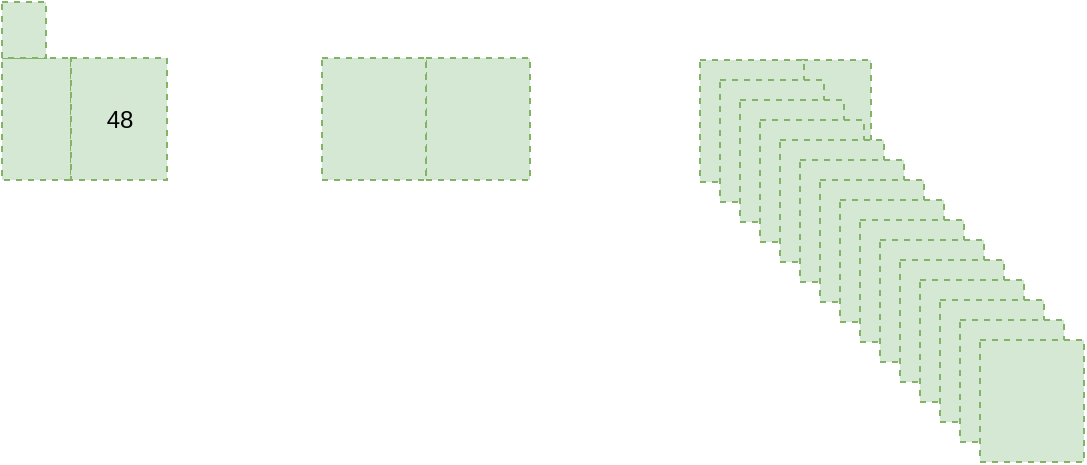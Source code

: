 <mxfile version="24.7.6">
  <diagram name="Page-1" id="lltRGpPVIRptGEJYeK86">
    <mxGraphModel dx="764" dy="705" grid="1" gridSize="10" guides="1" tooltips="1" connect="1" arrows="1" fold="1" page="1" pageScale="1" pageWidth="1654" pageHeight="1169" math="0" shadow="0">
      <root>
        <mxCell id="0" />
        <mxCell id="1" parent="0" />
        <mxCell id="G2j1dsDUAREEpZk3gJsj-1" value="" style="rounded=0;whiteSpace=wrap;html=1;fillColor=#d5e8d4;strokeColor=#82b366;dashed=1;" vertex="1" parent="1">
          <mxGeometry x="440" y="100" width="34.5" height="61" as="geometry" />
        </mxCell>
        <mxCell id="G2j1dsDUAREEpZk3gJsj-2" value="" style="rounded=0;whiteSpace=wrap;html=1;fillColor=#d5e8d4;strokeColor=#82b366;dashed=1;" vertex="1" parent="1">
          <mxGeometry x="389" y="100" width="52" height="61" as="geometry" />
        </mxCell>
        <mxCell id="G2j1dsDUAREEpZk3gJsj-3" value="" style="rounded=0;whiteSpace=wrap;html=1;fillColor=#d5e8d4;strokeColor=#82b366;dashed=1;" vertex="1" parent="1">
          <mxGeometry x="40" y="99" width="34.5" height="61" as="geometry" />
        </mxCell>
        <mxCell id="G2j1dsDUAREEpZk3gJsj-4" value="" style="rounded=0;whiteSpace=wrap;html=1;fillColor=#d5e8d4;strokeColor=#82b366;dashed=1;" vertex="1" parent="1">
          <mxGeometry x="40" y="71" width="22" height="28" as="geometry" />
        </mxCell>
        <mxCell id="G2j1dsDUAREEpZk3gJsj-5" value="" style="rounded=0;whiteSpace=wrap;html=1;fillColor=#d5e8d4;strokeColor=#82b366;dashed=1;" vertex="1" parent="1">
          <mxGeometry x="399" y="110" width="52" height="61" as="geometry" />
        </mxCell>
        <mxCell id="G2j1dsDUAREEpZk3gJsj-6" value="" style="rounded=0;whiteSpace=wrap;html=1;fillColor=#d5e8d4;strokeColor=#82b366;dashed=1;" vertex="1" parent="1">
          <mxGeometry x="409" y="120" width="52" height="61" as="geometry" />
        </mxCell>
        <mxCell id="G2j1dsDUAREEpZk3gJsj-7" value="" style="rounded=0;whiteSpace=wrap;html=1;fillColor=#d5e8d4;strokeColor=#82b366;dashed=1;" vertex="1" parent="1">
          <mxGeometry x="419" y="130" width="52" height="61" as="geometry" />
        </mxCell>
        <mxCell id="G2j1dsDUAREEpZk3gJsj-8" value="" style="rounded=0;whiteSpace=wrap;html=1;fillColor=#d5e8d4;strokeColor=#82b366;dashed=1;" vertex="1" parent="1">
          <mxGeometry x="429" y="140" width="52" height="61" as="geometry" />
        </mxCell>
        <mxCell id="G2j1dsDUAREEpZk3gJsj-9" value="" style="rounded=0;whiteSpace=wrap;html=1;fillColor=#d5e8d4;strokeColor=#82b366;dashed=1;" vertex="1" parent="1">
          <mxGeometry x="439" y="150" width="52" height="61" as="geometry" />
        </mxCell>
        <mxCell id="G2j1dsDUAREEpZk3gJsj-10" value="" style="rounded=0;whiteSpace=wrap;html=1;fillColor=#d5e8d4;strokeColor=#82b366;dashed=1;" vertex="1" parent="1">
          <mxGeometry x="449" y="160" width="52" height="61" as="geometry" />
        </mxCell>
        <mxCell id="G2j1dsDUAREEpZk3gJsj-11" value="" style="rounded=0;whiteSpace=wrap;html=1;fillColor=#d5e8d4;strokeColor=#82b366;dashed=1;" vertex="1" parent="1">
          <mxGeometry x="459" y="170" width="52" height="61" as="geometry" />
        </mxCell>
        <mxCell id="G2j1dsDUAREEpZk3gJsj-12" value="" style="rounded=0;whiteSpace=wrap;html=1;fillColor=#d5e8d4;strokeColor=#82b366;dashed=1;" vertex="1" parent="1">
          <mxGeometry x="469" y="180" width="52" height="61" as="geometry" />
        </mxCell>
        <mxCell id="G2j1dsDUAREEpZk3gJsj-13" value="" style="rounded=0;whiteSpace=wrap;html=1;fillColor=#d5e8d4;strokeColor=#82b366;dashed=1;" vertex="1" parent="1">
          <mxGeometry x="479" y="190" width="52" height="61" as="geometry" />
        </mxCell>
        <mxCell id="G2j1dsDUAREEpZk3gJsj-14" value="" style="rounded=0;whiteSpace=wrap;html=1;fillColor=#d5e8d4;strokeColor=#82b366;dashed=1;" vertex="1" parent="1">
          <mxGeometry x="489" y="200" width="52" height="61" as="geometry" />
        </mxCell>
        <mxCell id="G2j1dsDUAREEpZk3gJsj-15" value="" style="rounded=0;whiteSpace=wrap;html=1;fillColor=#d5e8d4;strokeColor=#82b366;dashed=1;" vertex="1" parent="1">
          <mxGeometry x="499" y="210" width="52" height="61" as="geometry" />
        </mxCell>
        <mxCell id="G2j1dsDUAREEpZk3gJsj-16" value="" style="rounded=0;whiteSpace=wrap;html=1;fillColor=#d5e8d4;strokeColor=#82b366;dashed=1;" vertex="1" parent="1">
          <mxGeometry x="509" y="220" width="52" height="61" as="geometry" />
        </mxCell>
        <mxCell id="G2j1dsDUAREEpZk3gJsj-17" value="" style="rounded=0;whiteSpace=wrap;html=1;fillColor=#d5e8d4;strokeColor=#82b366;dashed=1;" vertex="1" parent="1">
          <mxGeometry x="519" y="230" width="52" height="61" as="geometry" />
        </mxCell>
        <mxCell id="G2j1dsDUAREEpZk3gJsj-18" value="" style="rounded=0;whiteSpace=wrap;html=1;fillColor=#d5e8d4;strokeColor=#82b366;dashed=1;" vertex="1" parent="1">
          <mxGeometry x="529" y="240" width="52" height="61" as="geometry" />
        </mxCell>
        <mxCell id="G2j1dsDUAREEpZk3gJsj-19" value="" style="rounded=0;whiteSpace=wrap;html=1;fillColor=#d5e8d4;strokeColor=#82b366;dashed=1;" vertex="1" parent="1">
          <mxGeometry x="252" y="99" width="52" height="61" as="geometry" />
        </mxCell>
        <mxCell id="G2j1dsDUAREEpZk3gJsj-20" value="" style="rounded=0;whiteSpace=wrap;html=1;fillColor=#d5e8d4;strokeColor=#82b366;dashed=1;" vertex="1" parent="1">
          <mxGeometry x="200" y="99" width="52" height="61" as="geometry" />
        </mxCell>
        <mxCell id="G2j1dsDUAREEpZk3gJsj-21" value="48" style="rounded=0;whiteSpace=wrap;html=1;fillColor=#d5e8d4;strokeColor=#82b366;dashed=1;" vertex="1" parent="1">
          <mxGeometry x="74.5" y="99" width="48" height="61" as="geometry" />
        </mxCell>
      </root>
    </mxGraphModel>
  </diagram>
</mxfile>
